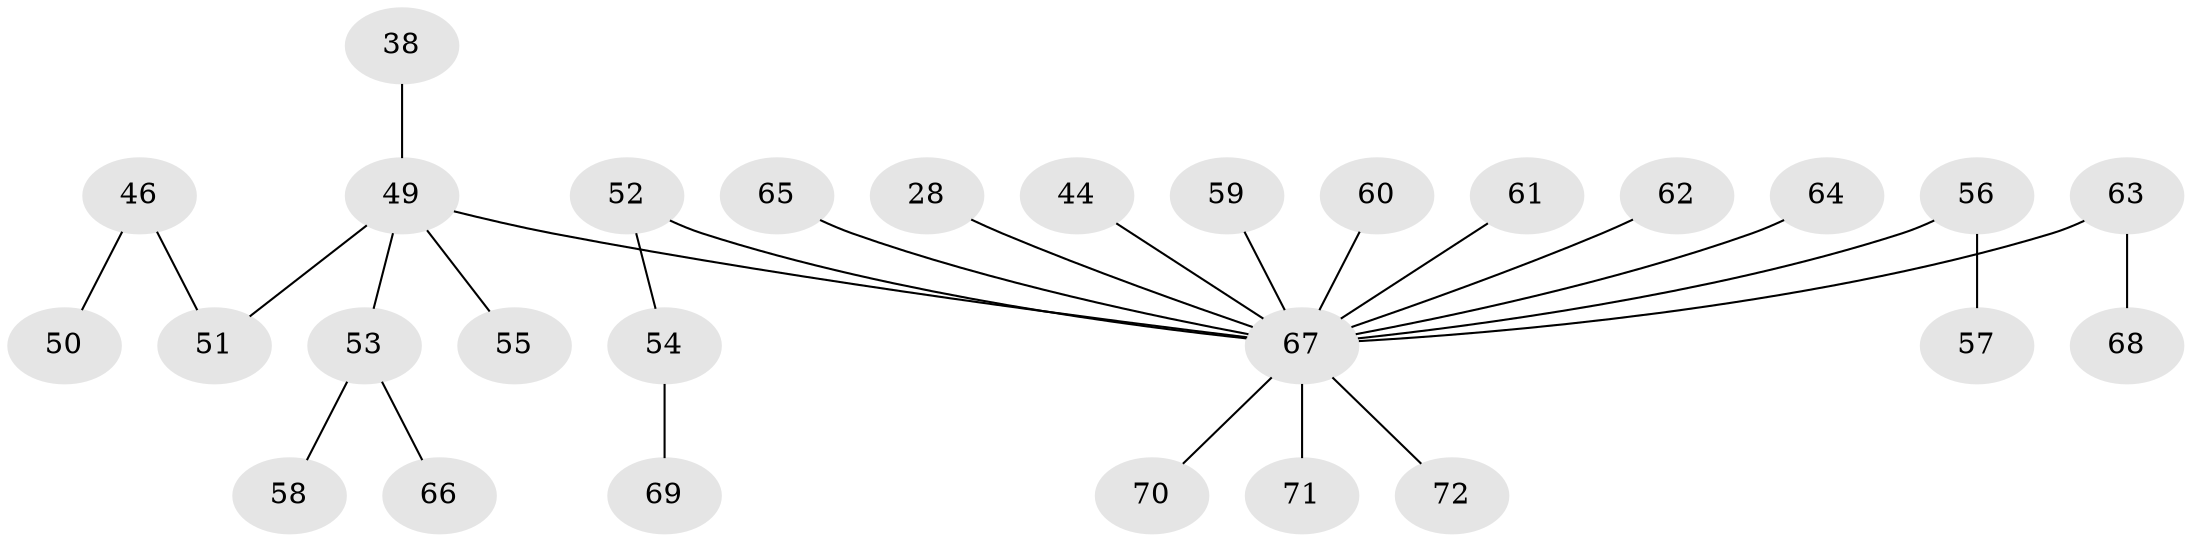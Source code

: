 // original degree distribution, {6: 0.027777777777777776, 2: 0.3611111111111111, 5: 0.05555555555555555, 1: 0.4444444444444444, 4: 0.027777777777777776, 3: 0.08333333333333333}
// Generated by graph-tools (version 1.1) at 2025/56/03/04/25 21:56:36]
// undirected, 28 vertices, 27 edges
graph export_dot {
graph [start="1"]
  node [color=gray90,style=filled];
  28;
  38;
  44;
  46;
  49 [super="+30+4"];
  50;
  51 [super="+24"];
  52;
  53 [super="+35+45"];
  54;
  55;
  56;
  57;
  58;
  59;
  60;
  61;
  62;
  63;
  64;
  65;
  66;
  67 [super="+48+42"];
  68;
  69;
  70;
  71;
  72;
  28 -- 67;
  38 -- 49;
  44 -- 67;
  46 -- 50;
  46 -- 51;
  49 -- 51;
  49 -- 55;
  49 -- 53;
  49 -- 67;
  52 -- 54;
  52 -- 67;
  53 -- 58;
  53 -- 66;
  54 -- 69;
  56 -- 57;
  56 -- 67;
  59 -- 67;
  60 -- 67;
  61 -- 67;
  62 -- 67;
  63 -- 68;
  63 -- 67;
  64 -- 67;
  65 -- 67;
  67 -- 70;
  67 -- 71;
  67 -- 72;
}
